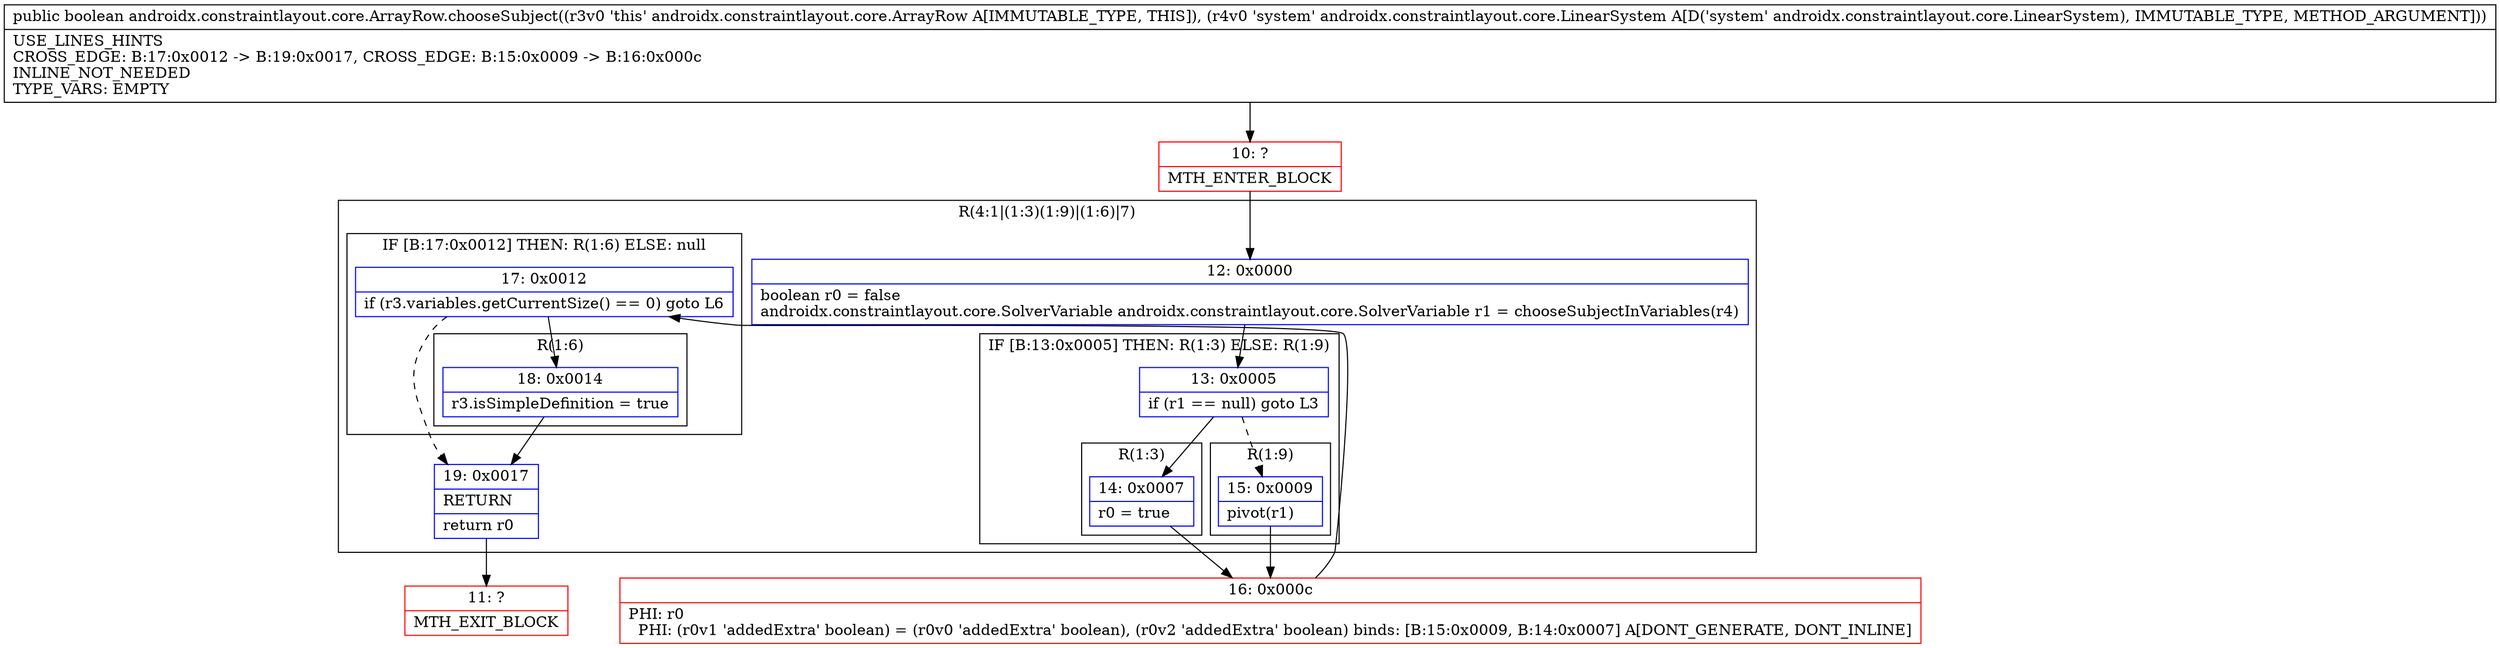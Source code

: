 digraph "CFG forandroidx.constraintlayout.core.ArrayRow.chooseSubject(Landroidx\/constraintlayout\/core\/LinearSystem;)Z" {
subgraph cluster_Region_1461447397 {
label = "R(4:1|(1:3)(1:9)|(1:6)|7)";
node [shape=record,color=blue];
Node_12 [shape=record,label="{12\:\ 0x0000|boolean r0 = false\landroidx.constraintlayout.core.SolverVariable androidx.constraintlayout.core.SolverVariable r1 = chooseSubjectInVariables(r4)\l}"];
subgraph cluster_IfRegion_715574266 {
label = "IF [B:13:0x0005] THEN: R(1:3) ELSE: R(1:9)";
node [shape=record,color=blue];
Node_13 [shape=record,label="{13\:\ 0x0005|if (r1 == null) goto L3\l}"];
subgraph cluster_Region_1184245066 {
label = "R(1:3)";
node [shape=record,color=blue];
Node_14 [shape=record,label="{14\:\ 0x0007|r0 = true\l}"];
}
subgraph cluster_Region_1610631734 {
label = "R(1:9)";
node [shape=record,color=blue];
Node_15 [shape=record,label="{15\:\ 0x0009|pivot(r1)\l}"];
}
}
subgraph cluster_IfRegion_519136527 {
label = "IF [B:17:0x0012] THEN: R(1:6) ELSE: null";
node [shape=record,color=blue];
Node_17 [shape=record,label="{17\:\ 0x0012|if (r3.variables.getCurrentSize() == 0) goto L6\l}"];
subgraph cluster_Region_142415686 {
label = "R(1:6)";
node [shape=record,color=blue];
Node_18 [shape=record,label="{18\:\ 0x0014|r3.isSimpleDefinition = true\l}"];
}
}
Node_19 [shape=record,label="{19\:\ 0x0017|RETURN\l|return r0\l}"];
}
Node_10 [shape=record,color=red,label="{10\:\ ?|MTH_ENTER_BLOCK\l}"];
Node_16 [shape=record,color=red,label="{16\:\ 0x000c|PHI: r0 \l  PHI: (r0v1 'addedExtra' boolean) = (r0v0 'addedExtra' boolean), (r0v2 'addedExtra' boolean) binds: [B:15:0x0009, B:14:0x0007] A[DONT_GENERATE, DONT_INLINE]\l}"];
Node_11 [shape=record,color=red,label="{11\:\ ?|MTH_EXIT_BLOCK\l}"];
MethodNode[shape=record,label="{public boolean androidx.constraintlayout.core.ArrayRow.chooseSubject((r3v0 'this' androidx.constraintlayout.core.ArrayRow A[IMMUTABLE_TYPE, THIS]), (r4v0 'system' androidx.constraintlayout.core.LinearSystem A[D('system' androidx.constraintlayout.core.LinearSystem), IMMUTABLE_TYPE, METHOD_ARGUMENT]))  | USE_LINES_HINTS\lCROSS_EDGE: B:17:0x0012 \-\> B:19:0x0017, CROSS_EDGE: B:15:0x0009 \-\> B:16:0x000c\lINLINE_NOT_NEEDED\lTYPE_VARS: EMPTY\l}"];
MethodNode -> Node_10;Node_12 -> Node_13;
Node_13 -> Node_14;
Node_13 -> Node_15[style=dashed];
Node_14 -> Node_16;
Node_15 -> Node_16;
Node_17 -> Node_18;
Node_17 -> Node_19[style=dashed];
Node_18 -> Node_19;
Node_19 -> Node_11;
Node_10 -> Node_12;
Node_16 -> Node_17;
}

